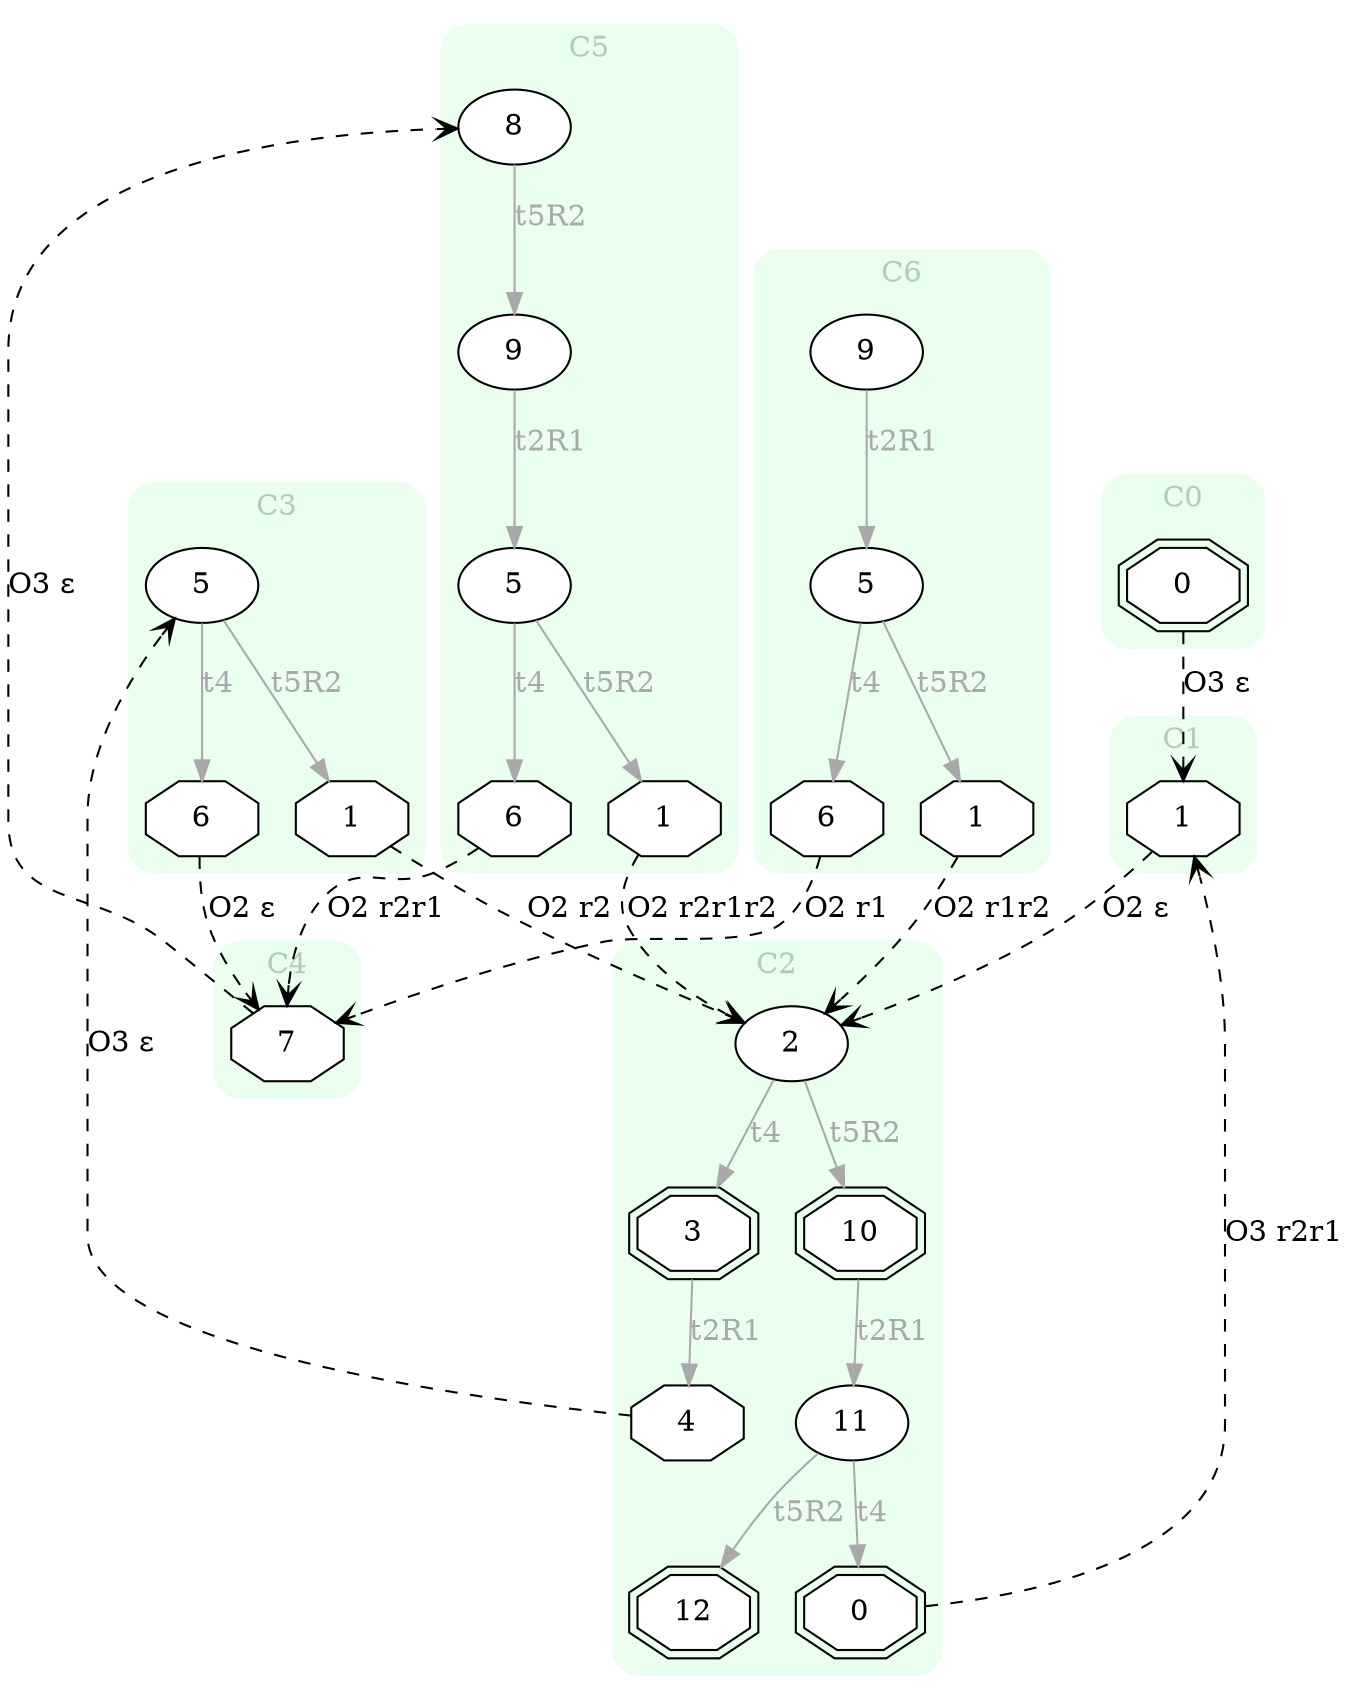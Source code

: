 digraph "EXPinput/e" {
node [style=filled fillcolor=white]
subgraph cluster0 {
style="rounded,filled" label="C0" fontcolor="#B2CCBB" color="#EAFFEE"
edge[color=darkgray fontcolor=darkgray]
node [shape=doubleoctagon]; C0S0 [label=0];
}
subgraph cluster1 {
style="rounded,filled" label="C1" fontcolor="#B2CCBB" color="#EAFFEE"
edge[color=darkgray fontcolor=darkgray]
node [shape=octagon]; C1S1 [label=1];
}
subgraph cluster2 {
style="rounded,filled" label="C2" fontcolor="#B2CCBB" color="#EAFFEE"
edge[color=darkgray fontcolor=darkgray]
node [shape=oval]; C2S2 [label=2];
node [shape=doubleoctagon]; C2S0 [label=0];
node [shape=doubleoctagon]; C2S3 [label=3];
node [shape=octagon]; C2S4 [label=4];
node [shape=doubleoctagon]; C2S10 [label=10];
node [shape=oval]; C2S11 [label=11];
node [shape=doubleoctagon]; C2S12 [label=12];
C2S2 -> C2S3 [label=t4]
C2S2 -> C2S10 [label=t5R2]
C2S3 -> C2S4 [label=t2R1]
C2S10 -> C2S11 [label=t2R1]
C2S11 -> C2S0 [label=t4]
C2S11 -> C2S12 [label=t5R2]
}
subgraph cluster3 {
style="rounded,filled" label="C3" fontcolor="#B2CCBB" color="#EAFFEE"
edge[color=darkgray fontcolor=darkgray]
node [shape=oval]; C3S5 [label=5];
node [shape=octagon]; C3S1 [label=1];
node [shape=octagon]; C3S6 [label=6];
C3S5 -> C3S6 [label=t4]
C3S5 -> C3S1 [label=t5R2]
}
subgraph cluster4 {
style="rounded,filled" label="C4" fontcolor="#B2CCBB" color="#EAFFEE"
edge[color=darkgray fontcolor=darkgray]
node [shape=octagon]; C4S7 [label=7];
}
subgraph cluster5 {
style="rounded,filled" label="C5" fontcolor="#B2CCBB" color="#EAFFEE"
edge[color=darkgray fontcolor=darkgray]
node [shape=oval]; C5S8 [label=8];
node [shape=oval]; C5S5 [label=5];
node [shape=octagon]; C5S6 [label=6];
node [shape=octagon]; C5S1 [label=1];
node [shape=oval]; C5S9 [label=9];
C5S8 -> C5S9 [label=t5R2]
C5S5 -> C5S6 [label=t4]
C5S5 -> C5S1 [label=t5R2]
C5S9 -> C5S5 [label=t2R1]
}
subgraph cluster6 {
style="rounded,filled" label="C6" fontcolor="#B2CCBB" color="#EAFFEE"
edge[color=darkgray fontcolor=darkgray]
node [shape=oval]; C6S9 [label=9];
node [shape=oval]; C6S5 [label=5];
node [shape=octagon]; C6S6 [label=6];
node [shape=octagon]; C6S1 [label=1];
C6S9 -> C6S5 [label=t2R1]
C6S5 -> C6S6 [label=t4]
C6S5 -> C6S1 [label=t5R2]
}
C0S0 -> C1S1 [style=dashed arrowhead=vee label="O3 ε"]
C1S1 -> C2S2 [style=dashed arrowhead=vee label="O2 ε"]
C2S0 -> C1S1 [style=dashed arrowhead=vee label="O3 r2r1"]
C2S4 -> C3S5 [style=dashed arrowhead=vee label="O3 ε"]
C3S1 -> C2S2 [style=dashed arrowhead=vee label="O2 r2"]
C3S6 -> C4S7 [style=dashed arrowhead=vee label="O2 ε"]
C4S7 -> C5S8 [style=dashed arrowhead=vee label="O3 ε"]
C5S1 -> C2S2 [style=dashed arrowhead=vee label="O2 r2r1r2"]
C5S6 -> C4S7 [style=dashed arrowhead=vee label="O2 r2r1"]
C6S1 -> C2S2 [style=dashed arrowhead=vee label="O2 r1r2"]
C6S6 -> C4S7 [style=dashed arrowhead=vee label="O2 r1"]
}
